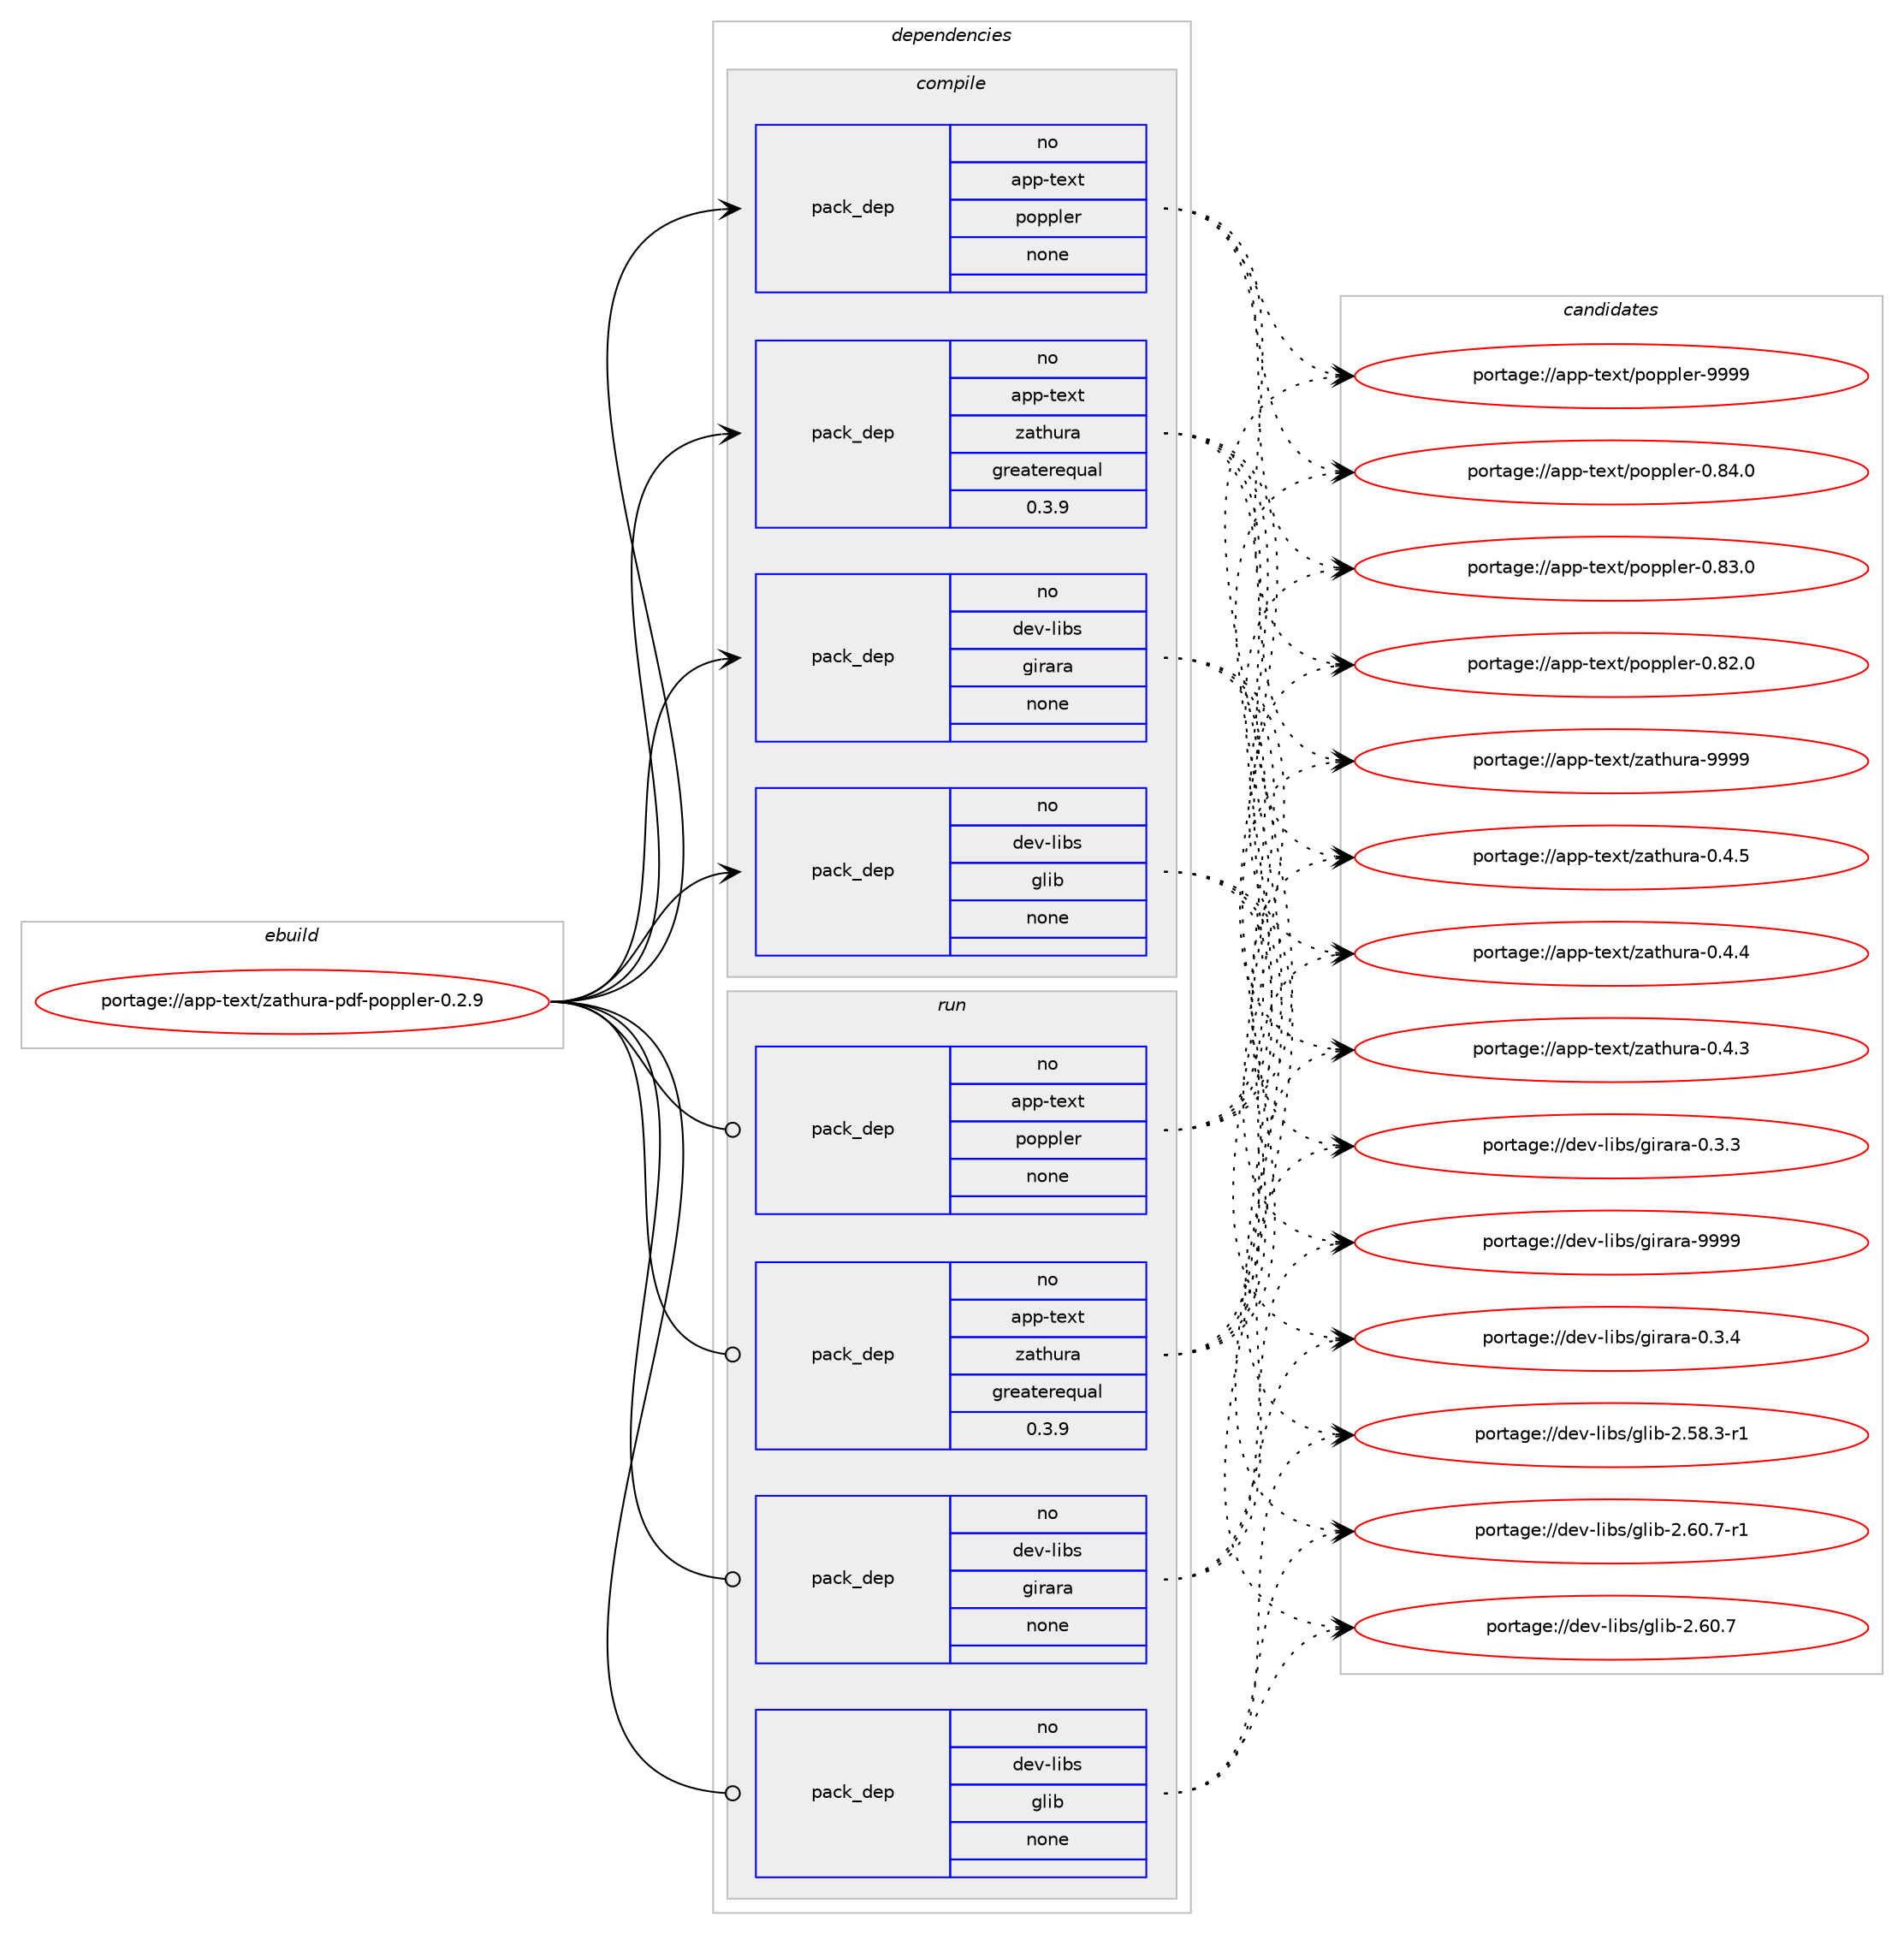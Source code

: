 digraph prolog {

# *************
# Graph options
# *************

newrank=true;
concentrate=true;
compound=true;
graph [rankdir=LR,fontname=Helvetica,fontsize=10,ranksep=1.5];#, ranksep=2.5, nodesep=0.2];
edge  [arrowhead=vee];
node  [fontname=Helvetica,fontsize=10];

# **********
# The ebuild
# **********

subgraph cluster_leftcol {
color=gray;
rank=same;
label=<<i>ebuild</i>>;
id [label="portage://app-text/zathura-pdf-poppler-0.2.9", color=red, width=4, href="../app-text/zathura-pdf-poppler-0.2.9.svg"];
}

# ****************
# The dependencies
# ****************

subgraph cluster_midcol {
color=gray;
label=<<i>dependencies</i>>;
subgraph cluster_compile {
fillcolor="#eeeeee";
style=filled;
label=<<i>compile</i>>;
subgraph pack443576 {
dependency590633 [label=<<TABLE BORDER="0" CELLBORDER="1" CELLSPACING="0" CELLPADDING="4" WIDTH="220"><TR><TD ROWSPAN="6" CELLPADDING="30">pack_dep</TD></TR><TR><TD WIDTH="110">no</TD></TR><TR><TD>app-text</TD></TR><TR><TD>poppler</TD></TR><TR><TD>none</TD></TR><TR><TD></TD></TR></TABLE>>, shape=none, color=blue];
}
id:e -> dependency590633:w [weight=20,style="solid",arrowhead="vee"];
subgraph pack443577 {
dependency590634 [label=<<TABLE BORDER="0" CELLBORDER="1" CELLSPACING="0" CELLPADDING="4" WIDTH="220"><TR><TD ROWSPAN="6" CELLPADDING="30">pack_dep</TD></TR><TR><TD WIDTH="110">no</TD></TR><TR><TD>app-text</TD></TR><TR><TD>zathura</TD></TR><TR><TD>greaterequal</TD></TR><TR><TD>0.3.9</TD></TR></TABLE>>, shape=none, color=blue];
}
id:e -> dependency590634:w [weight=20,style="solid",arrowhead="vee"];
subgraph pack443578 {
dependency590635 [label=<<TABLE BORDER="0" CELLBORDER="1" CELLSPACING="0" CELLPADDING="4" WIDTH="220"><TR><TD ROWSPAN="6" CELLPADDING="30">pack_dep</TD></TR><TR><TD WIDTH="110">no</TD></TR><TR><TD>dev-libs</TD></TR><TR><TD>girara</TD></TR><TR><TD>none</TD></TR><TR><TD></TD></TR></TABLE>>, shape=none, color=blue];
}
id:e -> dependency590635:w [weight=20,style="solid",arrowhead="vee"];
subgraph pack443579 {
dependency590636 [label=<<TABLE BORDER="0" CELLBORDER="1" CELLSPACING="0" CELLPADDING="4" WIDTH="220"><TR><TD ROWSPAN="6" CELLPADDING="30">pack_dep</TD></TR><TR><TD WIDTH="110">no</TD></TR><TR><TD>dev-libs</TD></TR><TR><TD>glib</TD></TR><TR><TD>none</TD></TR><TR><TD></TD></TR></TABLE>>, shape=none, color=blue];
}
id:e -> dependency590636:w [weight=20,style="solid",arrowhead="vee"];
}
subgraph cluster_compileandrun {
fillcolor="#eeeeee";
style=filled;
label=<<i>compile and run</i>>;
}
subgraph cluster_run {
fillcolor="#eeeeee";
style=filled;
label=<<i>run</i>>;
subgraph pack443580 {
dependency590637 [label=<<TABLE BORDER="0" CELLBORDER="1" CELLSPACING="0" CELLPADDING="4" WIDTH="220"><TR><TD ROWSPAN="6" CELLPADDING="30">pack_dep</TD></TR><TR><TD WIDTH="110">no</TD></TR><TR><TD>app-text</TD></TR><TR><TD>poppler</TD></TR><TR><TD>none</TD></TR><TR><TD></TD></TR></TABLE>>, shape=none, color=blue];
}
id:e -> dependency590637:w [weight=20,style="solid",arrowhead="odot"];
subgraph pack443581 {
dependency590638 [label=<<TABLE BORDER="0" CELLBORDER="1" CELLSPACING="0" CELLPADDING="4" WIDTH="220"><TR><TD ROWSPAN="6" CELLPADDING="30">pack_dep</TD></TR><TR><TD WIDTH="110">no</TD></TR><TR><TD>app-text</TD></TR><TR><TD>zathura</TD></TR><TR><TD>greaterequal</TD></TR><TR><TD>0.3.9</TD></TR></TABLE>>, shape=none, color=blue];
}
id:e -> dependency590638:w [weight=20,style="solid",arrowhead="odot"];
subgraph pack443582 {
dependency590639 [label=<<TABLE BORDER="0" CELLBORDER="1" CELLSPACING="0" CELLPADDING="4" WIDTH="220"><TR><TD ROWSPAN="6" CELLPADDING="30">pack_dep</TD></TR><TR><TD WIDTH="110">no</TD></TR><TR><TD>dev-libs</TD></TR><TR><TD>girara</TD></TR><TR><TD>none</TD></TR><TR><TD></TD></TR></TABLE>>, shape=none, color=blue];
}
id:e -> dependency590639:w [weight=20,style="solid",arrowhead="odot"];
subgraph pack443583 {
dependency590640 [label=<<TABLE BORDER="0" CELLBORDER="1" CELLSPACING="0" CELLPADDING="4" WIDTH="220"><TR><TD ROWSPAN="6" CELLPADDING="30">pack_dep</TD></TR><TR><TD WIDTH="110">no</TD></TR><TR><TD>dev-libs</TD></TR><TR><TD>glib</TD></TR><TR><TD>none</TD></TR><TR><TD></TD></TR></TABLE>>, shape=none, color=blue];
}
id:e -> dependency590640:w [weight=20,style="solid",arrowhead="odot"];
}
}

# **************
# The candidates
# **************

subgraph cluster_choices {
rank=same;
color=gray;
label=<<i>candidates</i>>;

subgraph choice443576 {
color=black;
nodesep=1;
choice9711211245116101120116471121111121121081011144557575757 [label="portage://app-text/poppler-9999", color=red, width=4,href="../app-text/poppler-9999.svg"];
choice97112112451161011201164711211111211210810111445484656524648 [label="portage://app-text/poppler-0.84.0", color=red, width=4,href="../app-text/poppler-0.84.0.svg"];
choice97112112451161011201164711211111211210810111445484656514648 [label="portage://app-text/poppler-0.83.0", color=red, width=4,href="../app-text/poppler-0.83.0.svg"];
choice97112112451161011201164711211111211210810111445484656504648 [label="portage://app-text/poppler-0.82.0", color=red, width=4,href="../app-text/poppler-0.82.0.svg"];
dependency590633:e -> choice9711211245116101120116471121111121121081011144557575757:w [style=dotted,weight="100"];
dependency590633:e -> choice97112112451161011201164711211111211210810111445484656524648:w [style=dotted,weight="100"];
dependency590633:e -> choice97112112451161011201164711211111211210810111445484656514648:w [style=dotted,weight="100"];
dependency590633:e -> choice97112112451161011201164711211111211210810111445484656504648:w [style=dotted,weight="100"];
}
subgraph choice443577 {
color=black;
nodesep=1;
choice97112112451161011201164712297116104117114974557575757 [label="portage://app-text/zathura-9999", color=red, width=4,href="../app-text/zathura-9999.svg"];
choice9711211245116101120116471229711610411711497454846524653 [label="portage://app-text/zathura-0.4.5", color=red, width=4,href="../app-text/zathura-0.4.5.svg"];
choice9711211245116101120116471229711610411711497454846524652 [label="portage://app-text/zathura-0.4.4", color=red, width=4,href="../app-text/zathura-0.4.4.svg"];
choice9711211245116101120116471229711610411711497454846524651 [label="portage://app-text/zathura-0.4.3", color=red, width=4,href="../app-text/zathura-0.4.3.svg"];
dependency590634:e -> choice97112112451161011201164712297116104117114974557575757:w [style=dotted,weight="100"];
dependency590634:e -> choice9711211245116101120116471229711610411711497454846524653:w [style=dotted,weight="100"];
dependency590634:e -> choice9711211245116101120116471229711610411711497454846524652:w [style=dotted,weight="100"];
dependency590634:e -> choice9711211245116101120116471229711610411711497454846524651:w [style=dotted,weight="100"];
}
subgraph choice443578 {
color=black;
nodesep=1;
choice10010111845108105981154710310511497114974557575757 [label="portage://dev-libs/girara-9999", color=red, width=4,href="../dev-libs/girara-9999.svg"];
choice1001011184510810598115471031051149711497454846514652 [label="portage://dev-libs/girara-0.3.4", color=red, width=4,href="../dev-libs/girara-0.3.4.svg"];
choice1001011184510810598115471031051149711497454846514651 [label="portage://dev-libs/girara-0.3.3", color=red, width=4,href="../dev-libs/girara-0.3.3.svg"];
dependency590635:e -> choice10010111845108105981154710310511497114974557575757:w [style=dotted,weight="100"];
dependency590635:e -> choice1001011184510810598115471031051149711497454846514652:w [style=dotted,weight="100"];
dependency590635:e -> choice1001011184510810598115471031051149711497454846514651:w [style=dotted,weight="100"];
}
subgraph choice443579 {
color=black;
nodesep=1;
choice10010111845108105981154710310810598455046544846554511449 [label="portage://dev-libs/glib-2.60.7-r1", color=red, width=4,href="../dev-libs/glib-2.60.7-r1.svg"];
choice1001011184510810598115471031081059845504654484655 [label="portage://dev-libs/glib-2.60.7", color=red, width=4,href="../dev-libs/glib-2.60.7.svg"];
choice10010111845108105981154710310810598455046535646514511449 [label="portage://dev-libs/glib-2.58.3-r1", color=red, width=4,href="../dev-libs/glib-2.58.3-r1.svg"];
dependency590636:e -> choice10010111845108105981154710310810598455046544846554511449:w [style=dotted,weight="100"];
dependency590636:e -> choice1001011184510810598115471031081059845504654484655:w [style=dotted,weight="100"];
dependency590636:e -> choice10010111845108105981154710310810598455046535646514511449:w [style=dotted,weight="100"];
}
subgraph choice443580 {
color=black;
nodesep=1;
choice9711211245116101120116471121111121121081011144557575757 [label="portage://app-text/poppler-9999", color=red, width=4,href="../app-text/poppler-9999.svg"];
choice97112112451161011201164711211111211210810111445484656524648 [label="portage://app-text/poppler-0.84.0", color=red, width=4,href="../app-text/poppler-0.84.0.svg"];
choice97112112451161011201164711211111211210810111445484656514648 [label="portage://app-text/poppler-0.83.0", color=red, width=4,href="../app-text/poppler-0.83.0.svg"];
choice97112112451161011201164711211111211210810111445484656504648 [label="portage://app-text/poppler-0.82.0", color=red, width=4,href="../app-text/poppler-0.82.0.svg"];
dependency590637:e -> choice9711211245116101120116471121111121121081011144557575757:w [style=dotted,weight="100"];
dependency590637:e -> choice97112112451161011201164711211111211210810111445484656524648:w [style=dotted,weight="100"];
dependency590637:e -> choice97112112451161011201164711211111211210810111445484656514648:w [style=dotted,weight="100"];
dependency590637:e -> choice97112112451161011201164711211111211210810111445484656504648:w [style=dotted,weight="100"];
}
subgraph choice443581 {
color=black;
nodesep=1;
choice97112112451161011201164712297116104117114974557575757 [label="portage://app-text/zathura-9999", color=red, width=4,href="../app-text/zathura-9999.svg"];
choice9711211245116101120116471229711610411711497454846524653 [label="portage://app-text/zathura-0.4.5", color=red, width=4,href="../app-text/zathura-0.4.5.svg"];
choice9711211245116101120116471229711610411711497454846524652 [label="portage://app-text/zathura-0.4.4", color=red, width=4,href="../app-text/zathura-0.4.4.svg"];
choice9711211245116101120116471229711610411711497454846524651 [label="portage://app-text/zathura-0.4.3", color=red, width=4,href="../app-text/zathura-0.4.3.svg"];
dependency590638:e -> choice97112112451161011201164712297116104117114974557575757:w [style=dotted,weight="100"];
dependency590638:e -> choice9711211245116101120116471229711610411711497454846524653:w [style=dotted,weight="100"];
dependency590638:e -> choice9711211245116101120116471229711610411711497454846524652:w [style=dotted,weight="100"];
dependency590638:e -> choice9711211245116101120116471229711610411711497454846524651:w [style=dotted,weight="100"];
}
subgraph choice443582 {
color=black;
nodesep=1;
choice10010111845108105981154710310511497114974557575757 [label="portage://dev-libs/girara-9999", color=red, width=4,href="../dev-libs/girara-9999.svg"];
choice1001011184510810598115471031051149711497454846514652 [label="portage://dev-libs/girara-0.3.4", color=red, width=4,href="../dev-libs/girara-0.3.4.svg"];
choice1001011184510810598115471031051149711497454846514651 [label="portage://dev-libs/girara-0.3.3", color=red, width=4,href="../dev-libs/girara-0.3.3.svg"];
dependency590639:e -> choice10010111845108105981154710310511497114974557575757:w [style=dotted,weight="100"];
dependency590639:e -> choice1001011184510810598115471031051149711497454846514652:w [style=dotted,weight="100"];
dependency590639:e -> choice1001011184510810598115471031051149711497454846514651:w [style=dotted,weight="100"];
}
subgraph choice443583 {
color=black;
nodesep=1;
choice10010111845108105981154710310810598455046544846554511449 [label="portage://dev-libs/glib-2.60.7-r1", color=red, width=4,href="../dev-libs/glib-2.60.7-r1.svg"];
choice1001011184510810598115471031081059845504654484655 [label="portage://dev-libs/glib-2.60.7", color=red, width=4,href="../dev-libs/glib-2.60.7.svg"];
choice10010111845108105981154710310810598455046535646514511449 [label="portage://dev-libs/glib-2.58.3-r1", color=red, width=4,href="../dev-libs/glib-2.58.3-r1.svg"];
dependency590640:e -> choice10010111845108105981154710310810598455046544846554511449:w [style=dotted,weight="100"];
dependency590640:e -> choice1001011184510810598115471031081059845504654484655:w [style=dotted,weight="100"];
dependency590640:e -> choice10010111845108105981154710310810598455046535646514511449:w [style=dotted,weight="100"];
}
}

}
